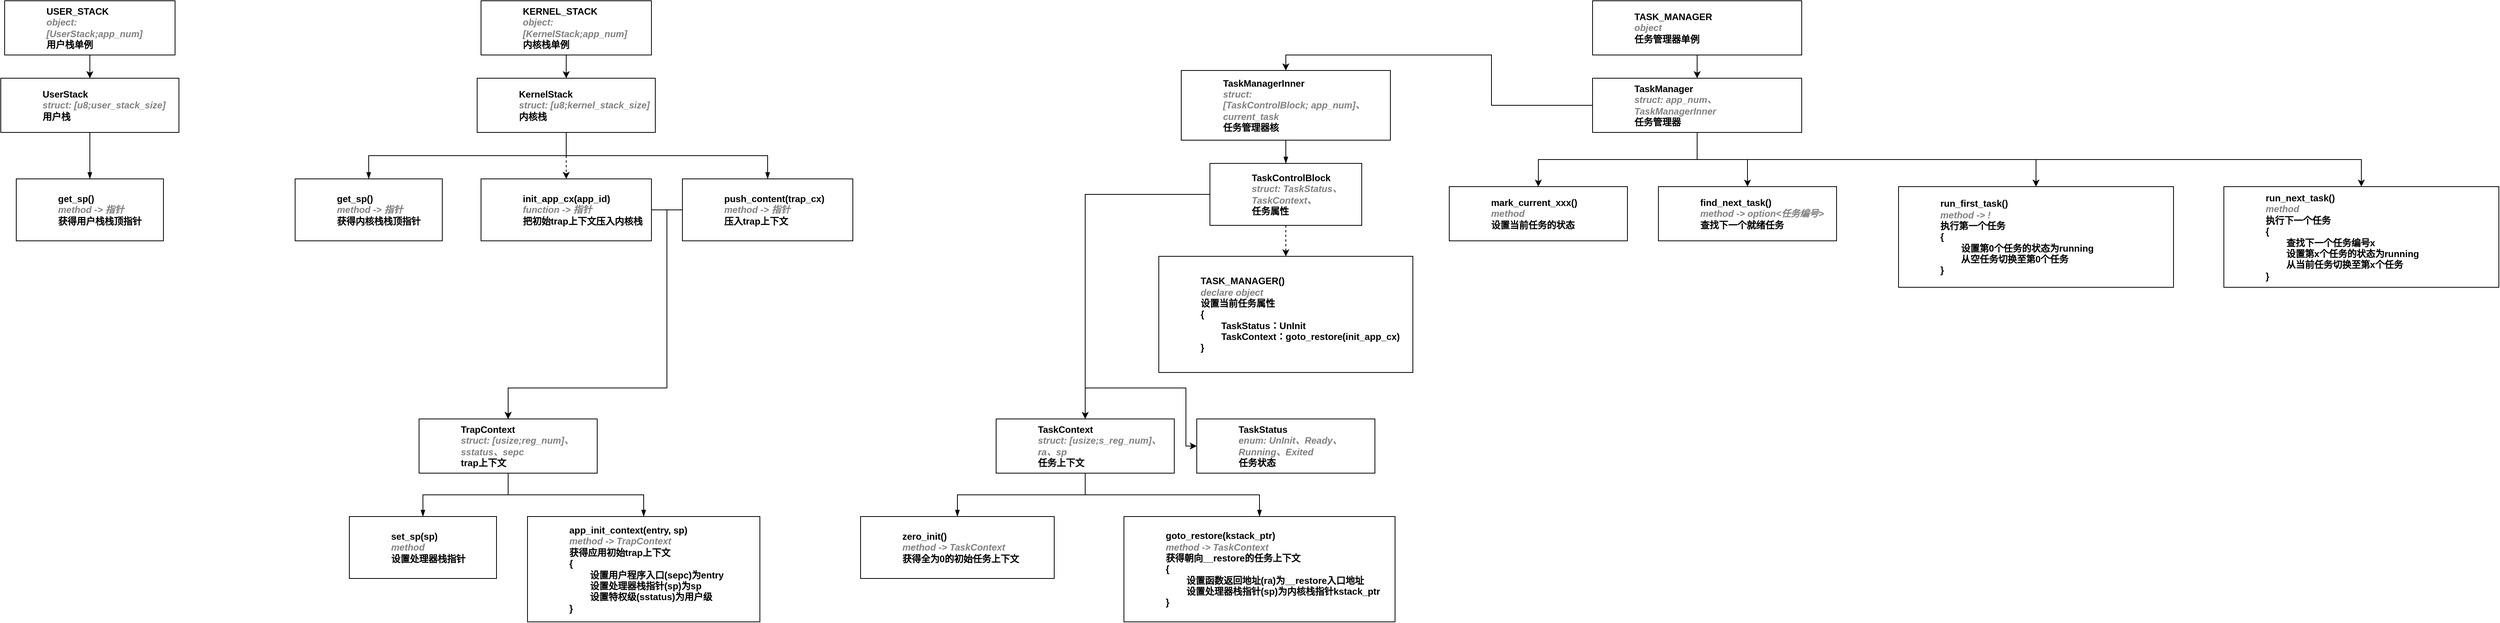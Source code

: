 <mxfile version="24.7.5">
  <diagram id="prtHgNgQTEPvFCAcTncT" name="Page-1">
    <mxGraphModel dx="2210" dy="797" grid="1" gridSize="10" guides="1" tooltips="1" connect="1" arrows="1" fold="1" page="1" pageScale="1" pageWidth="827" pageHeight="1169" math="0" shadow="0">
      <root>
        <mxCell id="0" />
        <mxCell id="1" parent="0" />
        <mxCell id="qxSMUEniD4FXr3O8-UIm-26" style="edgeStyle=orthogonalEdgeStyle;rounded=0;orthogonalLoop=1;jettySize=auto;html=1;entryX=0.5;entryY=0;entryDx=0;entryDy=0;dashed=1;" edge="1" parent="1" source="dNxyNK7c78bLwvsdeMH5-12" target="qxSMUEniD4FXr3O8-UIm-23">
          <mxGeometry relative="1" as="geometry" />
        </mxCell>
        <UserObject label="KernelStack&lt;br&gt;&lt;i style=&quot;color: gray&quot;&gt;struct: [u8;kernel&lt;/i&gt;&lt;i style=&quot;color: gray;&quot;&gt;_stack&lt;/i&gt;&lt;i style=&quot;color: gray&quot;&gt;_size]&lt;/i&gt;&lt;br&gt;内核栈" name="Tessa Miller" position="CFO" location="Office 1" email="me@example.com" placeholders="1" link="https://www.draw.io" id="dNxyNK7c78bLwvsdeMH5-12">
          <mxCell style="label;whiteSpace=wrap;html=1;rounded=0;glass=0;treeMoving=1;treeFolding=1;" parent="1" vertex="1">
            <mxGeometry x="145" y="270" width="230" height="70" as="geometry" />
          </mxCell>
        </UserObject>
        <mxCell id="dNxyNK7c78bLwvsdeMH5-13" value="" style="endArrow=blockThin;endFill=1;fontSize=11;edgeStyle=elbowEdgeStyle;elbow=vertical;rounded=0;" parent="1" source="dNxyNK7c78bLwvsdeMH5-12" target="dNxyNK7c78bLwvsdeMH5-14" edge="1">
          <mxGeometry relative="1" as="geometry" />
        </mxCell>
        <UserObject label="get_sp()&lt;br&gt;&lt;i style=&quot;color: gray&quot;&gt;method -&amp;gt; 指针&lt;/i&gt;&lt;br&gt;获得内核栈栈顶指针" name="Edward Morrison" position="Brand Manager" location="Office 2" email="me@example.com" placeholders="1" link="https://www.draw.io" id="dNxyNK7c78bLwvsdeMH5-14">
          <mxCell style="label;whiteSpace=wrap;html=1;rounded=0;glass=0;" parent="1" vertex="1">
            <mxGeometry x="-90" y="400" width="190" height="80" as="geometry" />
          </mxCell>
        </UserObject>
        <mxCell id="dNxyNK7c78bLwvsdeMH5-17" value="" style="endArrow=blockThin;endFill=1;fontSize=11;edgeStyle=elbowEdgeStyle;elbow=vertical;rounded=0;" parent="1" source="dNxyNK7c78bLwvsdeMH5-12" target="dNxyNK7c78bLwvsdeMH5-18" edge="1">
          <mxGeometry relative="1" as="geometry" />
        </mxCell>
        <mxCell id="qxSMUEniD4FXr3O8-UIm-71" style="edgeStyle=orthogonalEdgeStyle;rounded=0;orthogonalLoop=1;jettySize=auto;html=1;entryX=0.5;entryY=0;entryDx=0;entryDy=0;" edge="1" parent="1" source="dNxyNK7c78bLwvsdeMH5-18" target="qxSMUEniD4FXr3O8-UIm-16">
          <mxGeometry relative="1" as="geometry">
            <Array as="points">
              <mxPoint x="390" y="440" />
              <mxPoint x="390" y="670" />
              <mxPoint x="185" y="670" />
            </Array>
          </mxGeometry>
        </mxCell>
        <UserObject label="push_content(trap_cx)&lt;br&gt;&lt;i style=&quot;color: gray&quot;&gt;method -&amp;gt; 指针&lt;/i&gt;&lt;br&gt;压入trap上下文" name="Alison Donovan" position="System Admin" location="Office 3" email="me@example.com" placeholders="1" link="https://www.draw.io" id="dNxyNK7c78bLwvsdeMH5-18">
          <mxCell style="label;whiteSpace=wrap;html=1;rounded=0;glass=0;" parent="1" vertex="1">
            <mxGeometry x="410" y="400" width="220" height="80" as="geometry" />
          </mxCell>
        </UserObject>
        <mxCell id="qxSMUEniD4FXr3O8-UIm-8" style="edgeStyle=orthogonalEdgeStyle;rounded=0;orthogonalLoop=1;jettySize=auto;html=1;entryX=0.5;entryY=0;entryDx=0;entryDy=0;" edge="1" parent="1" source="qxSMUEniD4FXr3O8-UIm-7" target="dNxyNK7c78bLwvsdeMH5-12">
          <mxGeometry relative="1" as="geometry" />
        </mxCell>
        <UserObject label="KERNEL_STACK&lt;br&gt;&lt;i style=&quot;color: gray&quot;&gt;object:[KernelStack;app_num]&lt;/i&gt;&lt;br&gt;内核栈单例" name="Tessa Miller" position="CFO" location="Office 1" email="me@example.com" placeholders="1" link="https://www.draw.io" id="qxSMUEniD4FXr3O8-UIm-7">
          <mxCell style="label;whiteSpace=wrap;html=1;rounded=0;glass=0;treeMoving=1;treeFolding=1;" vertex="1" parent="1">
            <mxGeometry x="150" y="170" width="220" height="70" as="geometry" />
          </mxCell>
        </UserObject>
        <UserObject label="UserStack&lt;br&gt;&lt;i style=&quot;color: gray&quot;&gt;struct: [u8;user_stack_size]&lt;/i&gt;&lt;br&gt;用户栈" name="Tessa Miller" position="CFO" location="Office 1" email="me@example.com" placeholders="1" link="https://www.draw.io" id="qxSMUEniD4FXr3O8-UIm-9">
          <mxCell style="label;whiteSpace=wrap;html=1;rounded=0;glass=0;treeMoving=1;treeFolding=1;" vertex="1" parent="1">
            <mxGeometry x="-470" y="270" width="230" height="70" as="geometry" />
          </mxCell>
        </UserObject>
        <mxCell id="qxSMUEniD4FXr3O8-UIm-10" value="" style="endArrow=blockThin;endFill=1;fontSize=11;edgeStyle=elbowEdgeStyle;elbow=vertical;rounded=0;" edge="1" source="qxSMUEniD4FXr3O8-UIm-9" target="qxSMUEniD4FXr3O8-UIm-11" parent="1">
          <mxGeometry relative="1" as="geometry" />
        </mxCell>
        <UserObject label="get_sp()&lt;br&gt;&lt;i style=&quot;color: gray&quot;&gt;method&amp;nbsp;&lt;/i&gt;&lt;i style=&quot;color: gray;&quot;&gt;-&amp;gt; 指针&lt;/i&gt;&lt;br&gt;获得用户栈栈顶指针" name="Edward Morrison" position="Brand Manager" location="Office 2" email="me@example.com" placeholders="1" link="https://www.draw.io" id="qxSMUEniD4FXr3O8-UIm-11">
          <mxCell style="label;whiteSpace=wrap;html=1;rounded=0;glass=0;" vertex="1" parent="1">
            <mxGeometry x="-450" y="400" width="190" height="80" as="geometry" />
          </mxCell>
        </UserObject>
        <mxCell id="qxSMUEniD4FXr3O8-UIm-14" style="edgeStyle=orthogonalEdgeStyle;rounded=0;orthogonalLoop=1;jettySize=auto;html=1;entryX=0.5;entryY=0;entryDx=0;entryDy=0;" edge="1" source="qxSMUEniD4FXr3O8-UIm-15" target="qxSMUEniD4FXr3O8-UIm-9" parent="1">
          <mxGeometry relative="1" as="geometry" />
        </mxCell>
        <UserObject label="USER_STACK&lt;br&gt;&lt;i style=&quot;color: gray&quot;&gt;object&lt;/i&gt;&lt;i style=&quot;color: gray;&quot;&gt;:&lt;/i&gt;&lt;div&gt;&lt;i style=&quot;color: gray&quot;&gt;[UserStack;app_num]&lt;/i&gt;&lt;br&gt;用户栈单例&lt;/div&gt;" name="Tessa Miller" position="CFO" location="Office 1" email="me@example.com" placeholders="1" link="https://www.draw.io" id="qxSMUEniD4FXr3O8-UIm-15">
          <mxCell style="label;whiteSpace=wrap;html=1;rounded=0;glass=0;treeMoving=1;treeFolding=1;" vertex="1" parent="1">
            <mxGeometry x="-465" y="170" width="220" height="70" as="geometry" />
          </mxCell>
        </UserObject>
        <UserObject label="TrapContext&lt;br&gt;&lt;i style=&quot;color: gray&quot;&gt;struct: [usize;reg_num]、sstatus、sepc&lt;/i&gt;&lt;br&gt;trap上下文" name="Tessa Miller" position="CFO" location="Office 1" email="me@example.com" placeholders="1" link="https://www.draw.io" id="qxSMUEniD4FXr3O8-UIm-16">
          <mxCell style="label;whiteSpace=wrap;html=1;rounded=0;glass=0;treeMoving=1;treeFolding=1;" vertex="1" parent="1">
            <mxGeometry x="70" y="710" width="230" height="70" as="geometry" />
          </mxCell>
        </UserObject>
        <mxCell id="qxSMUEniD4FXr3O8-UIm-17" value="" style="endArrow=blockThin;endFill=1;fontSize=11;edgeStyle=elbowEdgeStyle;elbow=vertical;rounded=0;" edge="1" source="qxSMUEniD4FXr3O8-UIm-16" target="qxSMUEniD4FXr3O8-UIm-18" parent="1">
          <mxGeometry relative="1" as="geometry" />
        </mxCell>
        <UserObject label="set_sp(sp)&lt;br&gt;&lt;i style=&quot;color: gray&quot;&gt;method&lt;/i&gt;&lt;br&gt;设置处理器栈指针" name="Edward Morrison" position="Brand Manager" location="Office 2" email="me@example.com" placeholders="1" link="https://www.draw.io" id="qxSMUEniD4FXr3O8-UIm-18">
          <mxCell style="label;whiteSpace=wrap;html=1;rounded=0;glass=0;" vertex="1" parent="1">
            <mxGeometry x="-20" y="836" width="190" height="80" as="geometry" />
          </mxCell>
        </UserObject>
        <mxCell id="qxSMUEniD4FXr3O8-UIm-19" value="" style="endArrow=blockThin;endFill=1;fontSize=11;edgeStyle=elbowEdgeStyle;elbow=vertical;rounded=0;" edge="1" source="qxSMUEniD4FXr3O8-UIm-16" target="qxSMUEniD4FXr3O8-UIm-20" parent="1">
          <mxGeometry relative="1" as="geometry" />
        </mxCell>
        <UserObject label="app_init_context(entry, sp)&lt;br&gt;&lt;i style=&quot;color: gray&quot;&gt;method -&amp;gt; TrapContext&lt;/i&gt;&lt;br&gt;获得应用初始trap上下文&lt;div&gt;{&lt;/div&gt;&lt;div&gt;&lt;span style=&quot;white-space: pre;&quot;&gt;&#x9;&lt;/span&gt;设置用户程序入口(sepc)为entry&lt;/div&gt;&lt;div&gt;&lt;span style=&quot;white-space: pre;&quot;&gt;&#x9;&lt;/span&gt;设置处理器栈指针(sp)为sp&lt;br&gt;&lt;/div&gt;&lt;div&gt;&lt;span style=&quot;white-space: pre;&quot;&gt;&#x9;&lt;/span&gt;&lt;span style=&quot;background-color: initial;&quot;&gt;设置特权级(sstatus)为用户级&lt;/span&gt;&lt;br&gt;&lt;/div&gt;&lt;div&gt;}&lt;/div&gt;" name="Alison Donovan" position="System Admin" location="Office 3" email="me@example.com" placeholders="1" link="https://www.draw.io" id="qxSMUEniD4FXr3O8-UIm-20">
          <mxCell style="label;whiteSpace=wrap;html=1;rounded=0;glass=0;" vertex="1" parent="1">
            <mxGeometry x="210" y="836" width="300" height="136" as="geometry" />
          </mxCell>
        </UserObject>
        <mxCell id="qxSMUEniD4FXr3O8-UIm-70" style="edgeStyle=orthogonalEdgeStyle;rounded=0;orthogonalLoop=1;jettySize=auto;html=1;entryX=0.5;entryY=0;entryDx=0;entryDy=0;exitX=1;exitY=0.5;exitDx=0;exitDy=0;" edge="1" parent="1" source="qxSMUEniD4FXr3O8-UIm-23" target="qxSMUEniD4FXr3O8-UIm-16">
          <mxGeometry relative="1" as="geometry">
            <Array as="points">
              <mxPoint x="390" y="440" />
              <mxPoint x="390" y="670" />
              <mxPoint x="185" y="670" />
            </Array>
          </mxGeometry>
        </mxCell>
        <UserObject label="init_app_cx(app_id)&lt;br&gt;&lt;i style=&quot;color: gray&quot;&gt;function -&amp;gt; 指针&lt;/i&gt;&lt;br&gt;把初始trap上下文压入内核栈" name="Alison Donovan" position="System Admin" location="Office 3" email="me@example.com" placeholders="1" link="https://www.draw.io" id="qxSMUEniD4FXr3O8-UIm-23">
          <mxCell style="label;whiteSpace=wrap;html=1;rounded=0;glass=0;" vertex="1" parent="1">
            <mxGeometry x="150" y="400" width="220" height="80" as="geometry" />
          </mxCell>
        </UserObject>
        <UserObject label="TaskManagerInner&lt;br&gt;&lt;i style=&quot;color: gray&quot;&gt;struct:&amp;nbsp;&lt;/i&gt;&lt;div&gt;&lt;i style=&quot;color: gray&quot;&gt;[TaskControlBlock; app_num]、&lt;/i&gt;&lt;i style=&quot;background-color: initial; color: gray;&quot;&gt;current_task&lt;/i&gt;&lt;div&gt;任务管理器核&lt;/div&gt;&lt;/div&gt;" name="Tessa Miller" position="CFO" location="Office 1" email="me@example.com" placeholders="1" link="https://www.draw.io" id="qxSMUEniD4FXr3O8-UIm-33">
          <mxCell style="label;whiteSpace=wrap;html=1;rounded=0;glass=0;treeMoving=1;treeFolding=1;" vertex="1" parent="1">
            <mxGeometry x="1054" y="260" width="270" height="90" as="geometry" />
          </mxCell>
        </UserObject>
        <mxCell id="qxSMUEniD4FXr3O8-UIm-34" value="" style="endArrow=blockThin;endFill=1;fontSize=11;edgeStyle=elbowEdgeStyle;elbow=vertical;rounded=0;" edge="1" source="qxSMUEniD4FXr3O8-UIm-33" target="qxSMUEniD4FXr3O8-UIm-35" parent="1">
          <mxGeometry relative="1" as="geometry" />
        </mxCell>
        <mxCell id="qxSMUEniD4FXr3O8-UIm-56" style="edgeStyle=orthogonalEdgeStyle;rounded=0;orthogonalLoop=1;jettySize=auto;html=1;entryX=0.5;entryY=0;entryDx=0;entryDy=0;exitX=0;exitY=0.5;exitDx=0;exitDy=0;" edge="1" parent="1" source="qxSMUEniD4FXr3O8-UIm-35" target="qxSMUEniD4FXr3O8-UIm-41">
          <mxGeometry relative="1" as="geometry" />
        </mxCell>
        <mxCell id="qxSMUEniD4FXr3O8-UIm-65" style="edgeStyle=orthogonalEdgeStyle;rounded=0;orthogonalLoop=1;jettySize=auto;html=1;entryX=0.5;entryY=0;entryDx=0;entryDy=0;dashed=1;" edge="1" parent="1" source="qxSMUEniD4FXr3O8-UIm-35" target="qxSMUEniD4FXr3O8-UIm-64">
          <mxGeometry relative="1" as="geometry" />
        </mxCell>
        <mxCell id="qxSMUEniD4FXr3O8-UIm-69" style="edgeStyle=orthogonalEdgeStyle;rounded=0;orthogonalLoop=1;jettySize=auto;html=1;entryX=0;entryY=0.5;entryDx=0;entryDy=0;exitX=0;exitY=0.5;exitDx=0;exitDy=0;" edge="1" parent="1" source="qxSMUEniD4FXr3O8-UIm-35" target="qxSMUEniD4FXr3O8-UIm-68">
          <mxGeometry relative="1" as="geometry">
            <Array as="points">
              <mxPoint x="930" y="420" />
              <mxPoint x="930" y="670" />
              <mxPoint x="1060" y="670" />
              <mxPoint x="1060" y="745" />
            </Array>
          </mxGeometry>
        </mxCell>
        <UserObject label="TaskControlBlock&lt;br&gt;&lt;i style=&quot;color: gray&quot;&gt;struct:&amp;nbsp;&lt;/i&gt;&lt;i style=&quot;background-color: initial; color: gray;&quot;&gt;TaskStatus、&lt;/i&gt;&lt;i style=&quot;background-color: initial; color: rgb(128, 128, 128);&quot;&gt;TaskContext、&lt;/i&gt;&lt;div&gt;&lt;div&gt;&lt;div&gt;任务属性&lt;/div&gt;&lt;/div&gt;&lt;/div&gt;" name="Edward Morrison" position="Brand Manager" location="Office 2" email="me@example.com" placeholders="1" link="https://www.draw.io" id="qxSMUEniD4FXr3O8-UIm-35">
          <mxCell style="label;whiteSpace=wrap;html=1;rounded=0;glass=0;" vertex="1" parent="1">
            <mxGeometry x="1091" y="380" width="196" height="80" as="geometry" />
          </mxCell>
        </UserObject>
        <mxCell id="qxSMUEniD4FXr3O8-UIm-54" style="edgeStyle=orthogonalEdgeStyle;rounded=0;orthogonalLoop=1;jettySize=auto;html=1;entryX=0.5;entryY=0;entryDx=0;entryDy=0;exitX=0;exitY=0.5;exitDx=0;exitDy=0;" edge="1" parent="1" source="qxSMUEniD4FXr3O8-UIm-39" target="qxSMUEniD4FXr3O8-UIm-33">
          <mxGeometry relative="1" as="geometry" />
        </mxCell>
        <mxCell id="qxSMUEniD4FXr3O8-UIm-57" style="edgeStyle=orthogonalEdgeStyle;rounded=0;orthogonalLoop=1;jettySize=auto;html=1;entryX=0.5;entryY=0;entryDx=0;entryDy=0;exitX=0.5;exitY=1;exitDx=0;exitDy=0;" edge="1" parent="1" source="qxSMUEniD4FXr3O8-UIm-39" target="qxSMUEniD4FXr3O8-UIm-55">
          <mxGeometry relative="1" as="geometry" />
        </mxCell>
        <mxCell id="qxSMUEniD4FXr3O8-UIm-59" style="edgeStyle=orthogonalEdgeStyle;rounded=0;orthogonalLoop=1;jettySize=auto;html=1;entryX=0.5;entryY=0;entryDx=0;entryDy=0;" edge="1" parent="1" source="qxSMUEniD4FXr3O8-UIm-39" target="qxSMUEniD4FXr3O8-UIm-58">
          <mxGeometry relative="1" as="geometry" />
        </mxCell>
        <mxCell id="qxSMUEniD4FXr3O8-UIm-61" style="edgeStyle=orthogonalEdgeStyle;rounded=0;orthogonalLoop=1;jettySize=auto;html=1;entryX=0.5;entryY=0;entryDx=0;entryDy=0;exitX=0.5;exitY=1;exitDx=0;exitDy=0;" edge="1" parent="1" source="qxSMUEniD4FXr3O8-UIm-39" target="qxSMUEniD4FXr3O8-UIm-60">
          <mxGeometry relative="1" as="geometry" />
        </mxCell>
        <mxCell id="qxSMUEniD4FXr3O8-UIm-63" style="edgeStyle=orthogonalEdgeStyle;rounded=0;orthogonalLoop=1;jettySize=auto;html=1;entryX=0.5;entryY=0;entryDx=0;entryDy=0;" edge="1" parent="1" source="qxSMUEniD4FXr3O8-UIm-39" target="qxSMUEniD4FXr3O8-UIm-62">
          <mxGeometry relative="1" as="geometry" />
        </mxCell>
        <UserObject label="TaskManager&lt;br&gt;&lt;i style=&quot;color: gray;&quot;&gt;struct: app_num、&lt;/i&gt;&lt;div&gt;&lt;i style=&quot;color: gray;&quot;&gt;TaskManagerInner&lt;/i&gt;&lt;br&gt;任务管理器&lt;/div&gt;" name="Tessa Miller" position="CFO" location="Office 1" email="me@example.com" placeholders="1" link="https://www.draw.io" id="qxSMUEniD4FXr3O8-UIm-39">
          <mxCell style="label;whiteSpace=wrap;html=1;rounded=0;glass=0;treeMoving=1;treeFolding=1;" vertex="1" parent="1">
            <mxGeometry x="1585" y="270" width="270" height="70" as="geometry" />
          </mxCell>
        </UserObject>
        <UserObject label="TaskContext&lt;br&gt;&lt;i style=&quot;color: gray&quot;&gt;struct: [usize;s_reg_num]、ra、sp&lt;/i&gt;&lt;br&gt;任务上下文" name="Tessa Miller" position="CFO" location="Office 1" email="me@example.com" placeholders="1" link="https://www.draw.io" id="qxSMUEniD4FXr3O8-UIm-41">
          <mxCell style="label;whiteSpace=wrap;html=1;rounded=0;glass=0;treeMoving=1;treeFolding=1;" vertex="1" parent="1">
            <mxGeometry x="815" y="710" width="230" height="70" as="geometry" />
          </mxCell>
        </UserObject>
        <mxCell id="qxSMUEniD4FXr3O8-UIm-42" value="" style="endArrow=blockThin;endFill=1;fontSize=11;edgeStyle=elbowEdgeStyle;elbow=vertical;rounded=0;" edge="1" source="qxSMUEniD4FXr3O8-UIm-41" target="qxSMUEniD4FXr3O8-UIm-43" parent="1">
          <mxGeometry relative="1" as="geometry" />
        </mxCell>
        <UserObject label="zero_init()&lt;br&gt;&lt;i style=&quot;color: gray&quot;&gt;method -&amp;gt; TaskContext&lt;/i&gt;&lt;br&gt;获得全为0的初始任务上下文" name="Edward Morrison" position="Brand Manager" location="Office 2" email="me@example.com" placeholders="1" link="https://www.draw.io" id="qxSMUEniD4FXr3O8-UIm-43">
          <mxCell style="label;whiteSpace=wrap;html=1;rounded=0;glass=0;" vertex="1" parent="1">
            <mxGeometry x="640" y="836" width="250" height="80" as="geometry" />
          </mxCell>
        </UserObject>
        <mxCell id="qxSMUEniD4FXr3O8-UIm-44" value="" style="endArrow=blockThin;endFill=1;fontSize=11;edgeStyle=elbowEdgeStyle;elbow=vertical;rounded=0;" edge="1" source="qxSMUEniD4FXr3O8-UIm-41" target="qxSMUEniD4FXr3O8-UIm-45" parent="1">
          <mxGeometry relative="1" as="geometry" />
        </mxCell>
        <UserObject label="goto_restore(kstack_ptr)&lt;br&gt;&lt;i style=&quot;color: gray&quot;&gt;method -&amp;gt; TaskContext&lt;/i&gt;&lt;br&gt;获得朝向__restore的任务上下文&lt;div&gt;&lt;div&gt;{&lt;/div&gt;&lt;div&gt;&lt;span style=&quot;white-space: pre;&quot;&gt;&#x9;&lt;/span&gt;设置函数返回地址(ra)为__restore入口地址&lt;/div&gt;&lt;div&gt;&lt;span style=&quot;white-space: pre;&quot;&gt;&#x9;&lt;/span&gt;设置处理器栈指针(sp)为内核栈指针kstack_ptr&lt;/div&gt;&lt;div&gt;}&lt;/div&gt;&lt;/div&gt;" name="Alison Donovan" position="System Admin" location="Office 3" email="me@example.com" placeholders="1" link="https://www.draw.io" id="qxSMUEniD4FXr3O8-UIm-45">
          <mxCell style="label;whiteSpace=wrap;html=1;rounded=0;glass=0;" vertex="1" parent="1">
            <mxGeometry x="980" y="836" width="350" height="136" as="geometry" />
          </mxCell>
        </UserObject>
        <mxCell id="qxSMUEniD4FXr3O8-UIm-47" style="edgeStyle=orthogonalEdgeStyle;rounded=0;orthogonalLoop=1;jettySize=auto;html=1;entryX=0.5;entryY=0;entryDx=0;entryDy=0;" edge="1" parent="1" source="qxSMUEniD4FXr3O8-UIm-46" target="qxSMUEniD4FXr3O8-UIm-39">
          <mxGeometry relative="1" as="geometry" />
        </mxCell>
        <UserObject label="TASK_MANAGER&lt;br&gt;&lt;i style=&quot;color: gray&quot;&gt;object&lt;/i&gt;&lt;br&gt;任务管理器单例" name="Tessa Miller" position="CFO" location="Office 1" email="me@example.com" placeholders="1" link="https://www.draw.io" id="qxSMUEniD4FXr3O8-UIm-46">
          <mxCell style="label;whiteSpace=wrap;html=1;rounded=0;glass=0;treeMoving=1;treeFolding=1;" vertex="1" parent="1">
            <mxGeometry x="1585" y="170" width="270" height="70" as="geometry" />
          </mxCell>
        </UserObject>
        <UserObject label="run_first_task()&lt;br&gt;&lt;i style=&quot;color: gray&quot;&gt;method -&amp;gt; !&lt;/i&gt;&lt;br&gt;执行第一个任务&lt;div&gt;{&lt;/div&gt;&lt;div&gt;&lt;span style=&quot;white-space: pre;&quot;&gt;&#x9;&lt;/span&gt;设置第0个任务的状态为running&lt;br&gt;&lt;/div&gt;&lt;div&gt;&lt;span style=&quot;white-space: pre;&quot;&gt;&#x9;&lt;/span&gt;&lt;span style=&quot;background-color: initial;&quot;&gt;从&lt;/span&gt;&lt;span style=&quot;background-color: initial;&quot;&gt;空任务切换至第0个任务&lt;/span&gt;&lt;/div&gt;&lt;div&gt;}&lt;/div&gt;" name="Alison Donovan" position="System Admin" location="Office 3" email="me@example.com" placeholders="1" link="https://www.draw.io" id="qxSMUEniD4FXr3O8-UIm-55">
          <mxCell style="label;whiteSpace=wrap;html=1;rounded=0;glass=0;" vertex="1" parent="1">
            <mxGeometry x="1980" y="410" width="355" height="130" as="geometry" />
          </mxCell>
        </UserObject>
        <UserObject label="mark_current_xxx()&lt;br&gt;&lt;i style=&quot;color: gray&quot;&gt;method&lt;/i&gt;&lt;br&gt;设置当前任务的状态" name="Alison Donovan" position="System Admin" location="Office 3" email="me@example.com" placeholders="1" link="https://www.draw.io" id="qxSMUEniD4FXr3O8-UIm-58">
          <mxCell style="label;whiteSpace=wrap;html=1;rounded=0;glass=0;" vertex="1" parent="1">
            <mxGeometry x="1400" y="410" width="230" height="70" as="geometry" />
          </mxCell>
        </UserObject>
        <UserObject label="run_next_task()&lt;br&gt;&lt;i style=&quot;color: gray&quot;&gt;method&lt;/i&gt;&lt;div&gt;执行下一个任务&lt;div&gt;{&lt;/div&gt;&lt;div&gt;&lt;span style=&quot;white-space: pre;&quot;&gt;&#x9;&lt;/span&gt;查找下一个任务编号x&lt;/div&gt;&lt;div&gt;&lt;span style=&quot;white-space: pre;&quot;&gt;&#x9;&lt;/span&gt;&lt;span style=&quot;background-color: initial;&quot;&gt;设置第x个任务的状态为running&lt;/span&gt;&lt;br&gt;&lt;/div&gt;&lt;div&gt;&lt;span style=&quot;white-space: pre;&quot;&gt;&#x9;&lt;/span&gt;从当前任务切换至第x个任务&lt;/div&gt;&lt;div&gt;}&lt;/div&gt;&lt;/div&gt;" name="Alison Donovan" position="System Admin" location="Office 3" email="me@example.com" placeholders="1" link="https://www.draw.io" id="qxSMUEniD4FXr3O8-UIm-60">
          <mxCell style="label;whiteSpace=wrap;html=1;rounded=0;glass=0;" vertex="1" parent="1">
            <mxGeometry x="2400" y="410" width="355" height="130" as="geometry" />
          </mxCell>
        </UserObject>
        <UserObject label="find_next_task()&lt;br&gt;&lt;i style=&quot;color: gray&quot;&gt;method -&amp;gt; option&amp;lt;任务编号&amp;gt;&lt;/i&gt;&lt;br&gt;查找下一个就绪任务" name="Alison Donovan" position="System Admin" location="Office 3" email="me@example.com" placeholders="1" link="https://www.draw.io" id="qxSMUEniD4FXr3O8-UIm-62">
          <mxCell style="label;whiteSpace=wrap;html=1;rounded=0;glass=0;" vertex="1" parent="1">
            <mxGeometry x="1670" y="410" width="230" height="70" as="geometry" />
          </mxCell>
        </UserObject>
        <UserObject label="TASK_MANAGER()&lt;br&gt;&lt;font color=&quot;#808080&quot;&gt;&lt;i&gt;declare object&lt;/i&gt;&lt;/font&gt;&lt;br&gt;设置当前任务属性&lt;div&gt;{&lt;/div&gt;&lt;div&gt;&lt;span style=&quot;white-space: pre;&quot;&gt;&#x9;&lt;/span&gt;TaskStatus：UnInit&lt;br&gt;&lt;/div&gt;&lt;div&gt;&lt;span style=&quot;white-space: pre;&quot;&gt;&#x9;&lt;/span&gt;TaskContext：goto_restore(init_app_cx)&lt;br&gt;&lt;/div&gt;&lt;div&gt;}&lt;/div&gt;" name="Alison Donovan" position="System Admin" location="Office 3" email="me@example.com" placeholders="1" link="https://www.draw.io" id="qxSMUEniD4FXr3O8-UIm-64">
          <mxCell style="label;whiteSpace=wrap;html=1;rounded=0;glass=0;" vertex="1" parent="1">
            <mxGeometry x="1025" y="500" width="328" height="150" as="geometry" />
          </mxCell>
        </UserObject>
        <UserObject label="TaskStatus&lt;br&gt;&lt;i style=&quot;color: gray;&quot;&gt;enum: UnInit、Ready、Running、Exited&lt;/i&gt;&lt;br&gt;任务状态" name="Alison Donovan" position="System Admin" location="Office 3" email="me@example.com" placeholders="1" link="https://www.draw.io" id="qxSMUEniD4FXr3O8-UIm-68">
          <mxCell style="label;whiteSpace=wrap;html=1;rounded=0;glass=0;" vertex="1" parent="1">
            <mxGeometry x="1074" y="710" width="230" height="70" as="geometry" />
          </mxCell>
        </UserObject>
      </root>
    </mxGraphModel>
  </diagram>
</mxfile>
